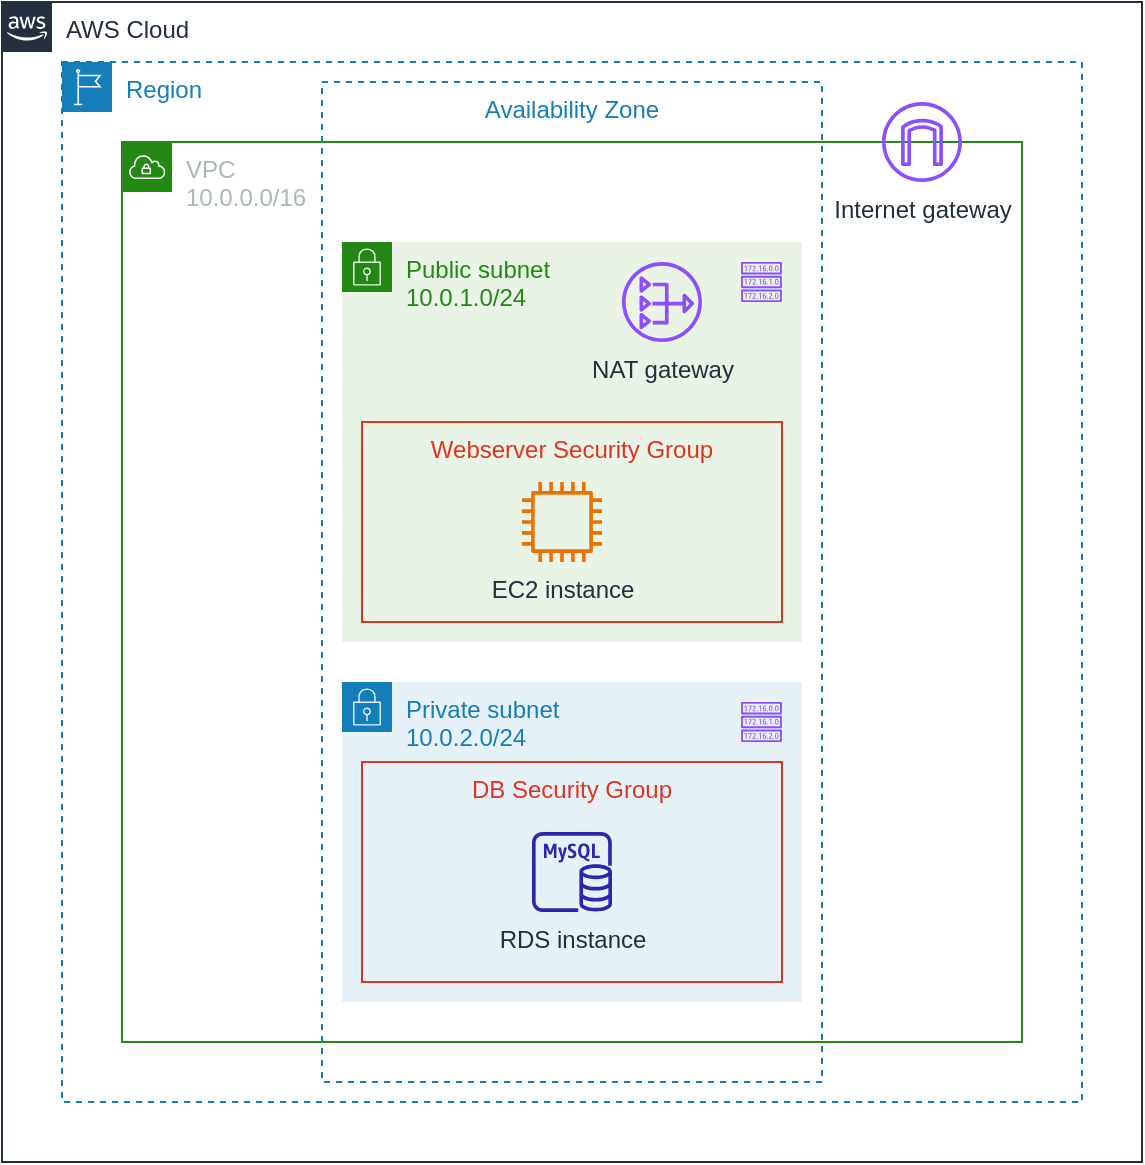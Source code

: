 <mxfile version="21.6.6" type="github">
  <diagram id="Ht1M8jgEwFfnCIfOTk4-" name="Page-1">
    <mxGraphModel dx="1155" dy="641" grid="1" gridSize="10" guides="1" tooltips="1" connect="1" arrows="1" fold="1" page="1" pageScale="1" pageWidth="827" pageHeight="1169" math="0" shadow="0">
      <root>
        <mxCell id="0" />
        <mxCell id="1" parent="0" />
        <mxCell id="imyj3Zp-e5OPN9J0XzXH-4" value="AWS Cloud" style="points=[[0,0],[0.25,0],[0.5,0],[0.75,0],[1,0],[1,0.25],[1,0.5],[1,0.75],[1,1],[0.75,1],[0.5,1],[0.25,1],[0,1],[0,0.75],[0,0.5],[0,0.25]];outlineConnect=0;gradientColor=none;html=1;whiteSpace=wrap;fontSize=12;fontStyle=0;container=1;pointerEvents=0;collapsible=0;recursiveResize=0;shape=mxgraph.aws4.group;grIcon=mxgraph.aws4.group_aws_cloud_alt;strokeColor=#232F3E;fillColor=none;verticalAlign=top;align=left;spacingLeft=30;fontColor=#232F3E;dashed=0;" parent="1" vertex="1">
          <mxGeometry x="40" y="40" width="570" height="580" as="geometry" />
        </mxCell>
        <mxCell id="imyj3Zp-e5OPN9J0XzXH-1" value="VPC&lt;br&gt;10.0.0.0/16" style="points=[[0,0],[0.25,0],[0.5,0],[0.75,0],[1,0],[1,0.25],[1,0.5],[1,0.75],[1,1],[0.75,1],[0.5,1],[0.25,1],[0,1],[0,0.75],[0,0.5],[0,0.25]];outlineConnect=0;gradientColor=none;html=1;whiteSpace=wrap;fontSize=12;fontStyle=0;container=1;pointerEvents=0;collapsible=0;recursiveResize=0;shape=mxgraph.aws4.group;grIcon=mxgraph.aws4.group_vpc;strokeColor=#248814;fillColor=none;verticalAlign=top;align=left;spacingLeft=30;fontColor=#AAB7B8;dashed=0;" parent="imyj3Zp-e5OPN9J0XzXH-4" vertex="1">
          <mxGeometry x="60" y="70" width="450" height="450" as="geometry" />
        </mxCell>
        <mxCell id="imyj3Zp-e5OPN9J0XzXH-5" value="Region" style="points=[[0,0],[0.25,0],[0.5,0],[0.75,0],[1,0],[1,0.25],[1,0.5],[1,0.75],[1,1],[0.75,1],[0.5,1],[0.25,1],[0,1],[0,0.75],[0,0.5],[0,0.25]];outlineConnect=0;gradientColor=none;html=1;whiteSpace=wrap;fontSize=12;fontStyle=0;container=1;pointerEvents=0;collapsible=0;recursiveResize=0;shape=mxgraph.aws4.group;grIcon=mxgraph.aws4.group_region;strokeColor=#147EBA;fillColor=none;verticalAlign=top;align=left;spacingLeft=30;fontColor=#147EBA;dashed=1;" parent="imyj3Zp-e5OPN9J0XzXH-4" vertex="1">
          <mxGeometry x="30" y="30" width="510" height="520" as="geometry" />
        </mxCell>
        <mxCell id="imyj3Zp-e5OPN9J0XzXH-8" value="Public subnet&lt;br&gt;10.0.1.0/24" style="points=[[0,0],[0.25,0],[0.5,0],[0.75,0],[1,0],[1,0.25],[1,0.5],[1,0.75],[1,1],[0.75,1],[0.5,1],[0.25,1],[0,1],[0,0.75],[0,0.5],[0,0.25]];outlineConnect=0;gradientColor=none;html=1;whiteSpace=wrap;fontSize=12;fontStyle=0;container=1;pointerEvents=0;collapsible=0;recursiveResize=0;shape=mxgraph.aws4.group;grIcon=mxgraph.aws4.group_security_group;grStroke=0;strokeColor=#248814;fillColor=#E9F3E6;verticalAlign=top;align=left;spacingLeft=30;fontColor=#248814;dashed=0;" parent="imyj3Zp-e5OPN9J0XzXH-5" vertex="1">
          <mxGeometry x="140" y="90" width="230" height="200" as="geometry" />
        </mxCell>
        <mxCell id="imyj3Zp-e5OPN9J0XzXH-23" value="Webserver Security Group" style="fillColor=none;strokeColor=#DD3522;verticalAlign=top;fontStyle=0;fontColor=#DD3522;whiteSpace=wrap;html=1;" parent="imyj3Zp-e5OPN9J0XzXH-8" vertex="1">
          <mxGeometry x="10" y="90" width="210" height="100" as="geometry" />
        </mxCell>
        <mxCell id="8zWxKAhYYqGUHjHSyBKX-1" value="EC2 instance" style="sketch=0;outlineConnect=0;fontColor=#232F3E;gradientColor=none;fillColor=#ED7100;strokeColor=none;dashed=0;verticalLabelPosition=bottom;verticalAlign=top;align=center;html=1;fontSize=12;fontStyle=0;aspect=fixed;pointerEvents=1;shape=mxgraph.aws4.instance2;" parent="imyj3Zp-e5OPN9J0XzXH-8" vertex="1">
          <mxGeometry x="90" y="120" width="40" height="40" as="geometry" />
        </mxCell>
        <mxCell id="8yiQP57dy-SPFx4O3Euc-11" value="NAT gateway" style="sketch=0;outlineConnect=0;fontColor=#232F3E;gradientColor=none;fillColor=#8C4FFF;strokeColor=none;dashed=0;verticalLabelPosition=bottom;verticalAlign=top;align=center;html=1;fontSize=12;fontStyle=0;aspect=fixed;pointerEvents=1;shape=mxgraph.aws4.nat_gateway;" parent="imyj3Zp-e5OPN9J0XzXH-8" vertex="1">
          <mxGeometry x="140" y="10" width="40" height="40" as="geometry" />
        </mxCell>
        <mxCell id="8yiQP57dy-SPFx4O3Euc-2" value="" style="sketch=0;outlineConnect=0;fontColor=#232F3E;gradientColor=none;fillColor=#8C4FFF;strokeColor=none;dashed=0;verticalLabelPosition=bottom;verticalAlign=top;align=center;html=1;fontSize=12;fontStyle=0;aspect=fixed;pointerEvents=1;shape=mxgraph.aws4.route_table;" parent="imyj3Zp-e5OPN9J0XzXH-8" vertex="1">
          <mxGeometry x="199.47" y="10" width="20.53" height="20" as="geometry" />
        </mxCell>
        <mxCell id="imyj3Zp-e5OPN9J0XzXH-11" value="Private subnet&lt;br&gt;10.0.2.0/24" style="points=[[0,0],[0.25,0],[0.5,0],[0.75,0],[1,0],[1,0.25],[1,0.5],[1,0.75],[1,1],[0.75,1],[0.5,1],[0.25,1],[0,1],[0,0.75],[0,0.5],[0,0.25]];outlineConnect=0;gradientColor=none;html=1;whiteSpace=wrap;fontSize=12;fontStyle=0;container=1;pointerEvents=0;collapsible=0;recursiveResize=0;shape=mxgraph.aws4.group;grIcon=mxgraph.aws4.group_security_group;grStroke=0;strokeColor=#147EBA;fillColor=#E6F2F8;verticalAlign=top;align=left;spacingLeft=30;fontColor=#147EBA;dashed=0;" parent="imyj3Zp-e5OPN9J0XzXH-5" vertex="1">
          <mxGeometry x="140" y="310" width="230" height="160" as="geometry" />
        </mxCell>
        <mxCell id="8yiQP57dy-SPFx4O3Euc-5" value="DB Security Group" style="fillColor=none;strokeColor=#DD3522;verticalAlign=top;fontStyle=0;fontColor=#DD3522;whiteSpace=wrap;html=1;" parent="imyj3Zp-e5OPN9J0XzXH-11" vertex="1">
          <mxGeometry x="10" y="40" width="210" height="110" as="geometry" />
        </mxCell>
        <mxCell id="8yiQP57dy-SPFx4O3Euc-6" value="" style="sketch=0;outlineConnect=0;fontColor=#232F3E;gradientColor=none;fillColor=#8C4FFF;strokeColor=none;dashed=0;verticalLabelPosition=bottom;verticalAlign=top;align=center;html=1;fontSize=12;fontStyle=0;aspect=fixed;pointerEvents=1;shape=mxgraph.aws4.route_table;" parent="imyj3Zp-e5OPN9J0XzXH-11" vertex="1">
          <mxGeometry x="199.47" y="10" width="20.53" height="20" as="geometry" />
        </mxCell>
        <mxCell id="5R6aJjAGNMI5OeQ1DKZp-3" value="RDS instance" style="sketch=0;outlineConnect=0;fontColor=#232F3E;gradientColor=none;fillColor=#2E27AD;strokeColor=none;dashed=0;verticalLabelPosition=bottom;verticalAlign=top;align=center;html=1;fontSize=12;fontStyle=0;aspect=fixed;pointerEvents=1;shape=mxgraph.aws4.rds_mysql_instance;" vertex="1" parent="imyj3Zp-e5OPN9J0XzXH-11">
          <mxGeometry x="95" y="75" width="40" height="40" as="geometry" />
        </mxCell>
        <mxCell id="imyj3Zp-e5OPN9J0XzXH-13" value="Internet gateway" style="sketch=0;outlineConnect=0;fontColor=#232F3E;gradientColor=none;fillColor=#8C4FFF;strokeColor=none;dashed=0;verticalLabelPosition=bottom;verticalAlign=top;align=center;html=1;fontSize=12;fontStyle=0;aspect=fixed;pointerEvents=1;shape=mxgraph.aws4.internet_gateway;shadow=0;" parent="imyj3Zp-e5OPN9J0XzXH-5" vertex="1">
          <mxGeometry x="410" y="20" width="40" height="40" as="geometry" />
        </mxCell>
        <mxCell id="5R6aJjAGNMI5OeQ1DKZp-4" value="Availability Zone" style="fillColor=none;strokeColor=#147EBA;dashed=1;verticalAlign=top;fontStyle=0;fontColor=#147EBA;whiteSpace=wrap;html=1;" vertex="1" parent="imyj3Zp-e5OPN9J0XzXH-5">
          <mxGeometry x="130" y="10" width="250" height="500" as="geometry" />
        </mxCell>
      </root>
    </mxGraphModel>
  </diagram>
</mxfile>
